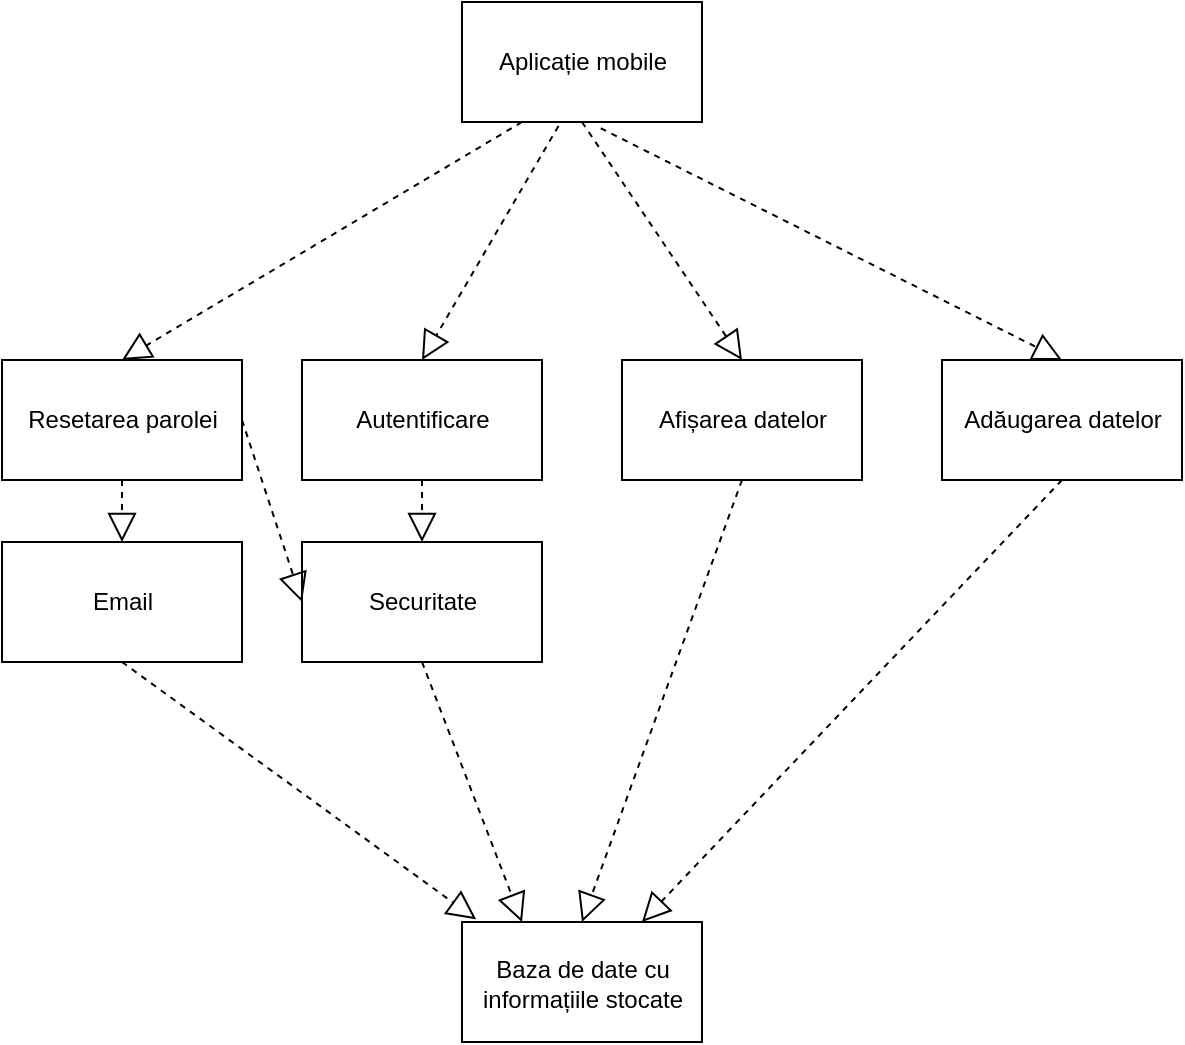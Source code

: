 <mxfile version="12.2.7" type="device" pages="1"><diagram id="Uqrub3g3tFDlaH3tobnt" name="Page-1"><mxGraphModel dx="1006" dy="1552" grid="1" gridSize="10" guides="1" tooltips="1" connect="1" arrows="1" fold="1" page="1" pageScale="1" pageWidth="850" pageHeight="1100" math="0" shadow="0"><root><mxCell id="0"/><mxCell id="1" parent="0"/><mxCell id="fcyRmckIfJ4uwl98cWyP-20" value="" style="rounded=0;whiteSpace=wrap;html=1;" vertex="1" parent="1"><mxGeometry x="250" y="-400" width="120" height="60" as="geometry"/></mxCell><mxCell id="fcyRmckIfJ4uwl98cWyP-1" value="" style="rounded=0;whiteSpace=wrap;html=1;" vertex="1" parent="1"><mxGeometry x="250" y="-860" width="120" height="60" as="geometry"/></mxCell><mxCell id="fcyRmckIfJ4uwl98cWyP-3" value="Aplicație mobile" style="text;html=1;resizable=0;autosize=1;align=center;verticalAlign=middle;points=[];fillColor=none;strokeColor=none;rounded=0;" vertex="1" parent="1"><mxGeometry x="260" y="-840" width="100" height="20" as="geometry"/></mxCell><mxCell id="fcyRmckIfJ4uwl98cWyP-4" value="Baza de date cu" style="text;html=1;resizable=0;autosize=1;align=center;verticalAlign=middle;points=[];fillColor=none;strokeColor=none;rounded=0;" vertex="1" parent="1"><mxGeometry x="260" y="-386" width="100" height="20" as="geometry"/></mxCell><mxCell id="fcyRmckIfJ4uwl98cWyP-5" value="informațiile stocate" style="text;html=1;resizable=0;autosize=1;align=center;verticalAlign=middle;points=[];fillColor=none;strokeColor=none;rounded=0;" vertex="1" parent="1"><mxGeometry x="250" y="-371" width="120" height="20" as="geometry"/></mxCell><mxCell id="fcyRmckIfJ4uwl98cWyP-9" value="" style="endArrow=block;dashed=1;endFill=0;endSize=12;html=1;exitX=0.5;exitY=1;exitDx=0;exitDy=0;entryX=0.5;entryY=0;entryDx=0;entryDy=0;" edge="1" parent="1" source="fcyRmckIfJ4uwl98cWyP-1" target="fcyRmckIfJ4uwl98cWyP-10"><mxGeometry width="160" relative="1" as="geometry"><mxPoint x="389" y="-731" as="sourcePoint"/><mxPoint x="389" y="-691" as="targetPoint"/></mxGeometry></mxCell><mxCell id="fcyRmckIfJ4uwl98cWyP-10" value="" style="rounded=0;whiteSpace=wrap;html=1;" vertex="1" parent="1"><mxGeometry x="330" y="-681" width="120" height="60" as="geometry"/></mxCell><mxCell id="fcyRmckIfJ4uwl98cWyP-14" value="" style="endArrow=block;dashed=1;endFill=0;endSize=12;html=1;entryX=0.5;entryY=0;entryDx=0;entryDy=0;exitX=0.5;exitY=1;exitDx=0;exitDy=0;" edge="1" parent="1" source="fcyRmckIfJ4uwl98cWyP-10" target="fcyRmckIfJ4uwl98cWyP-20"><mxGeometry width="160" relative="1" as="geometry"><mxPoint x="390" y="-501" as="sourcePoint"/><mxPoint x="390" y="-431" as="targetPoint"/></mxGeometry></mxCell><mxCell id="fcyRmckIfJ4uwl98cWyP-17" value="" style="rounded=0;whiteSpace=wrap;html=1;" vertex="1" parent="1"><mxGeometry x="170" y="-681" width="120" height="60" as="geometry"/></mxCell><mxCell id="fcyRmckIfJ4uwl98cWyP-18" value="" style="rounded=0;whiteSpace=wrap;html=1;" vertex="1" parent="1"><mxGeometry x="490" y="-681" width="120" height="60" as="geometry"/></mxCell><mxCell id="fcyRmckIfJ4uwl98cWyP-19" value="Autentificare" style="text;html=1;resizable=0;autosize=1;align=center;verticalAlign=middle;points=[];fillColor=none;strokeColor=none;rounded=0;" vertex="1" parent="1"><mxGeometry x="190" y="-661" width="80" height="20" as="geometry"/></mxCell><mxCell id="fcyRmckIfJ4uwl98cWyP-22" value="" style="endArrow=block;dashed=1;endFill=0;endSize=12;html=1;exitX=0.5;exitY=1;exitDx=0;exitDy=0;" edge="1" parent="1" source="fcyRmckIfJ4uwl98cWyP-17" target="fcyRmckIfJ4uwl98cWyP-29"><mxGeometry width="160" relative="1" as="geometry"><mxPoint x="170" y="-460" as="sourcePoint"/><mxPoint x="330" y="-460" as="targetPoint"/></mxGeometry></mxCell><mxCell id="fcyRmckIfJ4uwl98cWyP-23" value="" style="endArrow=block;dashed=1;endFill=0;endSize=12;html=1;entryX=0.75;entryY=0;entryDx=0;entryDy=0;exitX=0.5;exitY=1;exitDx=0;exitDy=0;" edge="1" parent="1" source="fcyRmckIfJ4uwl98cWyP-18" target="fcyRmckIfJ4uwl98cWyP-20"><mxGeometry width="160" relative="1" as="geometry"><mxPoint x="500" y="-450" as="sourcePoint"/><mxPoint x="660" y="-450" as="targetPoint"/></mxGeometry></mxCell><mxCell id="fcyRmckIfJ4uwl98cWyP-24" value="Afișarea datelor" style="text;html=1;resizable=0;autosize=1;align=center;verticalAlign=middle;points=[];fillColor=none;strokeColor=none;rounded=0;" vertex="1" parent="1"><mxGeometry x="340" y="-661" width="100" height="20" as="geometry"/></mxCell><mxCell id="fcyRmckIfJ4uwl98cWyP-25" value="Adăugarea datelor" style="text;html=1;resizable=0;autosize=1;align=center;verticalAlign=middle;points=[];fillColor=none;strokeColor=none;rounded=0;" vertex="1" parent="1"><mxGeometry x="495" y="-661" width="110" height="20" as="geometry"/></mxCell><mxCell id="fcyRmckIfJ4uwl98cWyP-27" value="" style="endArrow=block;dashed=1;endFill=0;endSize=12;html=1;entryX=0.5;entryY=0;entryDx=0;entryDy=0;exitX=0.402;exitY=1.033;exitDx=0;exitDy=0;exitPerimeter=0;" edge="1" parent="1" source="fcyRmckIfJ4uwl98cWyP-1" target="fcyRmckIfJ4uwl98cWyP-17"><mxGeometry width="160" relative="1" as="geometry"><mxPoint x="90" y="-560" as="sourcePoint"/><mxPoint x="250" y="-560" as="targetPoint"/></mxGeometry></mxCell><mxCell id="fcyRmckIfJ4uwl98cWyP-28" value="" style="endArrow=block;dashed=1;endFill=0;endSize=12;html=1;entryX=0.5;entryY=0;entryDx=0;entryDy=0;exitX=0.578;exitY=1.052;exitDx=0;exitDy=0;exitPerimeter=0;" edge="1" parent="1" source="fcyRmckIfJ4uwl98cWyP-1" target="fcyRmckIfJ4uwl98cWyP-18"><mxGeometry width="160" relative="1" as="geometry"><mxPoint x="570" y="-740" as="sourcePoint"/><mxPoint x="730" y="-740" as="targetPoint"/></mxGeometry></mxCell><mxCell id="fcyRmckIfJ4uwl98cWyP-29" value="" style="rounded=0;whiteSpace=wrap;html=1;" vertex="1" parent="1"><mxGeometry x="170" y="-590" width="120" height="60" as="geometry"/></mxCell><mxCell id="fcyRmckIfJ4uwl98cWyP-30" value="Securitate" style="text;html=1;resizable=0;autosize=1;align=center;verticalAlign=middle;points=[];fillColor=none;strokeColor=none;rounded=0;" vertex="1" parent="1"><mxGeometry x="195" y="-570" width="70" height="20" as="geometry"/></mxCell><mxCell id="fcyRmckIfJ4uwl98cWyP-31" value="" style="rounded=0;whiteSpace=wrap;html=1;" vertex="1" parent="1"><mxGeometry x="20" y="-681" width="120" height="60" as="geometry"/></mxCell><mxCell id="fcyRmckIfJ4uwl98cWyP-32" value="Resetarea parolei" style="text;html=1;resizable=0;autosize=1;align=center;verticalAlign=middle;points=[];fillColor=none;strokeColor=none;rounded=0;" vertex="1" parent="1"><mxGeometry x="25" y="-661" width="110" height="20" as="geometry"/></mxCell><mxCell id="fcyRmckIfJ4uwl98cWyP-33" value="" style="endArrow=block;dashed=1;endFill=0;endSize=12;html=1;entryX=0.25;entryY=0;entryDx=0;entryDy=0;exitX=0.5;exitY=1;exitDx=0;exitDy=0;" edge="1" parent="1" source="fcyRmckIfJ4uwl98cWyP-29" target="fcyRmckIfJ4uwl98cWyP-20"><mxGeometry width="160" relative="1" as="geometry"><mxPoint x="160" y="-480" as="sourcePoint"/><mxPoint x="320" y="-480" as="targetPoint"/></mxGeometry></mxCell><mxCell id="fcyRmckIfJ4uwl98cWyP-36" value="" style="rounded=0;whiteSpace=wrap;html=1;" vertex="1" parent="1"><mxGeometry x="20" y="-590" width="120" height="60" as="geometry"/></mxCell><mxCell id="fcyRmckIfJ4uwl98cWyP-37" value="Email" style="text;html=1;resizable=0;autosize=1;align=center;verticalAlign=middle;points=[];fillColor=none;strokeColor=none;rounded=0;" vertex="1" parent="1"><mxGeometry x="55" y="-570" width="50" height="20" as="geometry"/></mxCell><mxCell id="fcyRmckIfJ4uwl98cWyP-38" value="" style="endArrow=block;dashed=1;endFill=0;endSize=12;html=1;exitX=0.5;exitY=1;exitDx=0;exitDy=0;entryX=0.5;entryY=0;entryDx=0;entryDy=0;" edge="1" parent="1" source="fcyRmckIfJ4uwl98cWyP-31" target="fcyRmckIfJ4uwl98cWyP-36"><mxGeometry width="160" relative="1" as="geometry"><mxPoint y="-500" as="sourcePoint"/><mxPoint x="160" y="-500" as="targetPoint"/></mxGeometry></mxCell><mxCell id="fcyRmckIfJ4uwl98cWyP-39" value="" style="endArrow=block;dashed=1;endFill=0;endSize=12;html=1;exitX=1;exitY=0.5;exitDx=0;exitDy=0;entryX=0;entryY=0.5;entryDx=0;entryDy=0;" edge="1" parent="1" source="fcyRmckIfJ4uwl98cWyP-31" target="fcyRmckIfJ4uwl98cWyP-29"><mxGeometry width="160" relative="1" as="geometry"><mxPoint x="20" y="-350" as="sourcePoint"/><mxPoint x="180" y="-350" as="targetPoint"/></mxGeometry></mxCell><mxCell id="fcyRmckIfJ4uwl98cWyP-40" value="" style="endArrow=block;dashed=1;endFill=0;endSize=12;html=1;exitX=0.5;exitY=1;exitDx=0;exitDy=0;entryX=0.059;entryY=-0.022;entryDx=0;entryDy=0;entryPerimeter=0;" edge="1" parent="1" source="fcyRmckIfJ4uwl98cWyP-36" target="fcyRmckIfJ4uwl98cWyP-20"><mxGeometry width="160" relative="1" as="geometry"><mxPoint x="100" y="-430" as="sourcePoint"/><mxPoint x="260" y="-430" as="targetPoint"/></mxGeometry></mxCell><mxCell id="fcyRmckIfJ4uwl98cWyP-41" value="" style="endArrow=block;dashed=1;endFill=0;endSize=12;html=1;entryX=0.5;entryY=0;entryDx=0;entryDy=0;exitX=0.25;exitY=1;exitDx=0;exitDy=0;" edge="1" parent="1" source="fcyRmckIfJ4uwl98cWyP-1" target="fcyRmckIfJ4uwl98cWyP-31"><mxGeometry width="160" relative="1" as="geometry"><mxPoint x="120" y="-780" as="sourcePoint"/><mxPoint x="280" y="-780" as="targetPoint"/></mxGeometry></mxCell></root></mxGraphModel></diagram></mxfile>